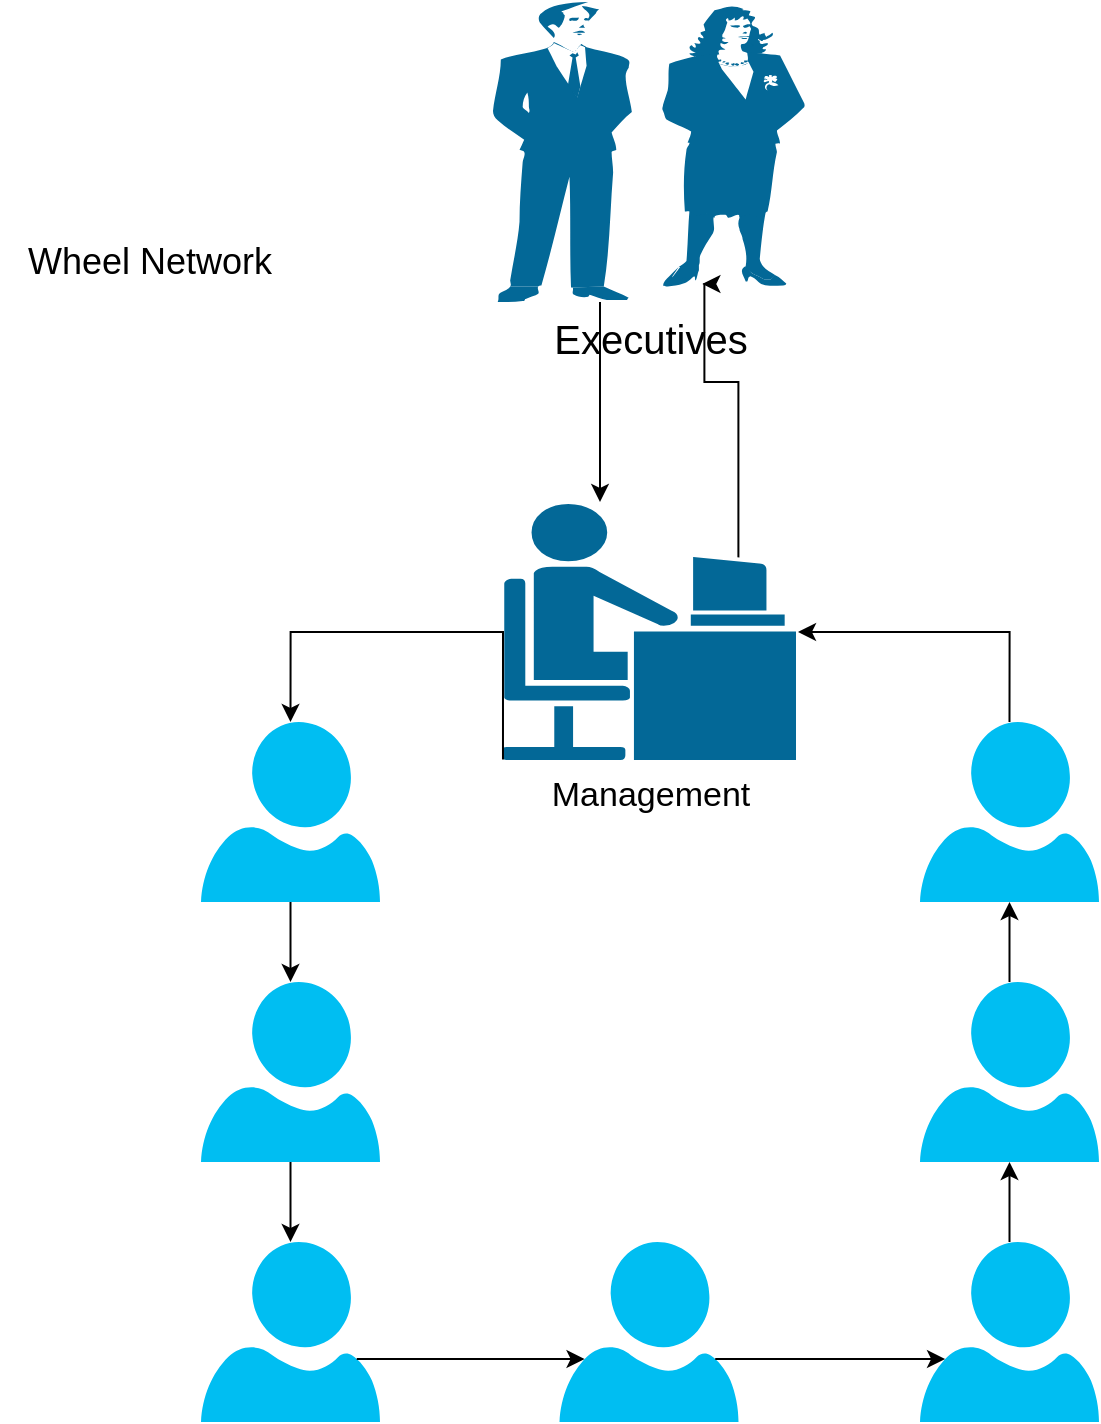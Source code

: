 <mxfile version="24.2.5" type="github">
  <diagram name="Page-1" id="i_VaZ7OJ8o2V3wQM34su">
    <mxGraphModel dx="1631" dy="938" grid="1" gridSize="10" guides="1" tooltips="1" connect="1" arrows="1" fold="1" page="1" pageScale="1" pageWidth="850" pageHeight="1100" math="0" shadow="0">
      <root>
        <mxCell id="0" />
        <mxCell id="1" parent="0" />
        <mxCell id="u5D1p8PYzqS9Afp-8pXa-1" value="Wheel Network" style="text;html=1;align=center;verticalAlign=middle;whiteSpace=wrap;rounded=0;strokeWidth=5;fontSize=18;" vertex="1" parent="1">
          <mxGeometry x="110" y="150" width="150" height="60" as="geometry" />
        </mxCell>
        <mxCell id="u5D1p8PYzqS9Afp-8pXa-11" style="edgeStyle=orthogonalEdgeStyle;rounded=0;orthogonalLoop=1;jettySize=auto;html=1;" edge="1" parent="1" source="u5D1p8PYzqS9Afp-8pXa-2" target="u5D1p8PYzqS9Afp-8pXa-3">
          <mxGeometry relative="1" as="geometry">
            <Array as="points">
              <mxPoint x="410" y="260" />
              <mxPoint x="410" y="260" />
            </Array>
          </mxGeometry>
        </mxCell>
        <mxCell id="u5D1p8PYzqS9Afp-8pXa-2" value="&lt;font style=&quot;font-size: 20px;&quot;&gt;Executives&lt;/font&gt;" style="shape=mxgraph.cisco.people.man_woman;html=1;pointerEvents=1;dashed=0;fillColor=#036897;strokeColor=#ffffff;strokeWidth=2;verticalLabelPosition=bottom;verticalAlign=top;align=center;outlineConnect=0;" vertex="1" parent="1">
          <mxGeometry x="356.5" y="50" width="156" height="150" as="geometry" />
        </mxCell>
        <mxCell id="u5D1p8PYzqS9Afp-8pXa-13" style="edgeStyle=orthogonalEdgeStyle;rounded=0;orthogonalLoop=1;jettySize=auto;html=1;exitX=0.89;exitY=0.24;exitDx=0;exitDy=0;exitPerimeter=0;entryX=0.94;entryY=0.94;entryDx=0;entryDy=0;entryPerimeter=0;" edge="1" parent="1">
          <mxGeometry relative="1" as="geometry">
            <mxPoint x="458.01" y="331.2" as="sourcePoint" />
            <mxPoint x="461.19" y="191" as="targetPoint" />
            <Array as="points">
              <mxPoint x="479.19" y="331" />
              <mxPoint x="479.19" y="240" />
              <mxPoint x="462.19" y="240" />
              <mxPoint x="462.19" y="191" />
            </Array>
          </mxGeometry>
        </mxCell>
        <mxCell id="u5D1p8PYzqS9Afp-8pXa-3" value="&lt;font style=&quot;font-size: 17px;&quot;&gt;Management&lt;/font&gt;" style="shape=mxgraph.cisco.people.androgenous_person;html=1;pointerEvents=1;dashed=0;fillColor=#036897;strokeColor=#ffffff;strokeWidth=2;verticalLabelPosition=bottom;verticalAlign=top;align=center;outlineConnect=0;" vertex="1" parent="1">
          <mxGeometry x="360" y="300" width="149" height="130" as="geometry" />
        </mxCell>
        <mxCell id="u5D1p8PYzqS9Afp-8pXa-4" value="" style="verticalLabelPosition=bottom;html=1;verticalAlign=top;align=center;strokeColor=none;fillColor=#00BEF2;shape=mxgraph.azure.user;" vertex="1" parent="1">
          <mxGeometry x="210.5" y="410" width="89.5" height="90" as="geometry" />
        </mxCell>
        <mxCell id="u5D1p8PYzqS9Afp-8pXa-5" value="" style="verticalLabelPosition=bottom;html=1;verticalAlign=top;align=center;strokeColor=none;fillColor=#00BEF2;shape=mxgraph.azure.user;" vertex="1" parent="1">
          <mxGeometry x="210.5" y="540" width="89.5" height="90" as="geometry" />
        </mxCell>
        <mxCell id="u5D1p8PYzqS9Afp-8pXa-6" value="" style="verticalLabelPosition=bottom;html=1;verticalAlign=top;align=center;strokeColor=none;fillColor=#00BEF2;shape=mxgraph.azure.user;" vertex="1" parent="1">
          <mxGeometry x="570" y="410" width="89.5" height="90" as="geometry" />
        </mxCell>
        <mxCell id="u5D1p8PYzqS9Afp-8pXa-7" value="" style="verticalLabelPosition=bottom;html=1;verticalAlign=top;align=center;strokeColor=none;fillColor=#00BEF2;shape=mxgraph.azure.user;" vertex="1" parent="1">
          <mxGeometry x="570" y="540" width="89.5" height="90" as="geometry" />
        </mxCell>
        <mxCell id="u5D1p8PYzqS9Afp-8pXa-10" value="" style="verticalLabelPosition=bottom;html=1;verticalAlign=top;align=center;strokeColor=none;fillColor=#00BEF2;shape=mxgraph.azure.user;" vertex="1" parent="1">
          <mxGeometry x="570" y="670" width="89.5" height="90" as="geometry" />
        </mxCell>
        <mxCell id="u5D1p8PYzqS9Afp-8pXa-12" style="edgeStyle=orthogonalEdgeStyle;rounded=0;orthogonalLoop=1;jettySize=auto;html=1;exitX=0.01;exitY=0.99;exitDx=0;exitDy=0;exitPerimeter=0;entryX=0.5;entryY=0;entryDx=0;entryDy=0;entryPerimeter=0;" edge="1" parent="1" source="u5D1p8PYzqS9Afp-8pXa-3" target="u5D1p8PYzqS9Afp-8pXa-4">
          <mxGeometry relative="1" as="geometry">
            <Array as="points">
              <mxPoint x="361" y="365" />
              <mxPoint x="255" y="365" />
            </Array>
          </mxGeometry>
        </mxCell>
        <mxCell id="u5D1p8PYzqS9Afp-8pXa-19" style="edgeStyle=orthogonalEdgeStyle;rounded=0;orthogonalLoop=1;jettySize=auto;html=1;exitX=0.5;exitY=0;exitDx=0;exitDy=0;exitPerimeter=0;entryX=0.5;entryY=1;entryDx=0;entryDy=0;entryPerimeter=0;" edge="1" parent="1" source="u5D1p8PYzqS9Afp-8pXa-7" target="u5D1p8PYzqS9Afp-8pXa-6">
          <mxGeometry relative="1" as="geometry" />
        </mxCell>
        <mxCell id="u5D1p8PYzqS9Afp-8pXa-9" value="" style="verticalLabelPosition=bottom;html=1;verticalAlign=top;align=center;strokeColor=none;fillColor=#00BEF2;shape=mxgraph.azure.user;" vertex="1" parent="1">
          <mxGeometry x="210.5" y="670" width="89.5" height="90" as="geometry" />
        </mxCell>
        <mxCell id="u5D1p8PYzqS9Afp-8pXa-24" value="" style="verticalLabelPosition=bottom;html=1;verticalAlign=top;align=center;strokeColor=none;fillColor=#00BEF2;shape=mxgraph.azure.user;" vertex="1" parent="1">
          <mxGeometry x="389.75" y="670" width="89.5" height="90" as="geometry" />
        </mxCell>
        <mxCell id="u5D1p8PYzqS9Afp-8pXa-25" style="edgeStyle=orthogonalEdgeStyle;rounded=0;orthogonalLoop=1;jettySize=auto;html=1;exitX=0.5;exitY=1;exitDx=0;exitDy=0;exitPerimeter=0;entryX=0.5;entryY=0;entryDx=0;entryDy=0;entryPerimeter=0;" edge="1" parent="1" source="u5D1p8PYzqS9Afp-8pXa-4" target="u5D1p8PYzqS9Afp-8pXa-5">
          <mxGeometry relative="1" as="geometry" />
        </mxCell>
        <mxCell id="u5D1p8PYzqS9Afp-8pXa-26" style="edgeStyle=orthogonalEdgeStyle;rounded=0;orthogonalLoop=1;jettySize=auto;html=1;exitX=0.5;exitY=1;exitDx=0;exitDy=0;exitPerimeter=0;entryX=0.5;entryY=0;entryDx=0;entryDy=0;entryPerimeter=0;" edge="1" parent="1" source="u5D1p8PYzqS9Afp-8pXa-5" target="u5D1p8PYzqS9Afp-8pXa-9">
          <mxGeometry relative="1" as="geometry" />
        </mxCell>
        <mxCell id="u5D1p8PYzqS9Afp-8pXa-27" style="edgeStyle=orthogonalEdgeStyle;rounded=0;orthogonalLoop=1;jettySize=auto;html=1;exitX=0.87;exitY=0.65;exitDx=0;exitDy=0;exitPerimeter=0;entryX=0.14;entryY=0.65;entryDx=0;entryDy=0;entryPerimeter=0;" edge="1" parent="1" source="u5D1p8PYzqS9Afp-8pXa-9" target="u5D1p8PYzqS9Afp-8pXa-24">
          <mxGeometry relative="1" as="geometry" />
        </mxCell>
        <mxCell id="u5D1p8PYzqS9Afp-8pXa-28" style="edgeStyle=orthogonalEdgeStyle;rounded=0;orthogonalLoop=1;jettySize=auto;html=1;exitX=0.87;exitY=0.65;exitDx=0;exitDy=0;exitPerimeter=0;entryX=0.14;entryY=0.65;entryDx=0;entryDy=0;entryPerimeter=0;" edge="1" parent="1" source="u5D1p8PYzqS9Afp-8pXa-24" target="u5D1p8PYzqS9Afp-8pXa-10">
          <mxGeometry relative="1" as="geometry" />
        </mxCell>
        <mxCell id="u5D1p8PYzqS9Afp-8pXa-29" style="edgeStyle=orthogonalEdgeStyle;rounded=0;orthogonalLoop=1;jettySize=auto;html=1;exitX=0.5;exitY=0;exitDx=0;exitDy=0;exitPerimeter=0;entryX=0.5;entryY=1;entryDx=0;entryDy=0;entryPerimeter=0;" edge="1" parent="1" source="u5D1p8PYzqS9Afp-8pXa-10" target="u5D1p8PYzqS9Afp-8pXa-7">
          <mxGeometry relative="1" as="geometry" />
        </mxCell>
        <mxCell id="u5D1p8PYzqS9Afp-8pXa-30" style="edgeStyle=orthogonalEdgeStyle;rounded=0;orthogonalLoop=1;jettySize=auto;html=1;exitX=0.5;exitY=0;exitDx=0;exitDy=0;exitPerimeter=0;entryX=1;entryY=0.5;entryDx=0;entryDy=0;entryPerimeter=0;" edge="1" parent="1" source="u5D1p8PYzqS9Afp-8pXa-6" target="u5D1p8PYzqS9Afp-8pXa-3">
          <mxGeometry relative="1" as="geometry" />
        </mxCell>
      </root>
    </mxGraphModel>
  </diagram>
</mxfile>
